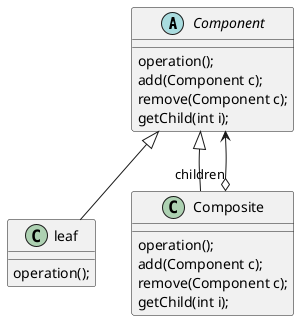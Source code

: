 @startuml

abstract class Component{
    operation();
    add(Component c);
    remove(Component c);
    getChild(int i);
}
class leaf{
    operation();
}
class Composite{
    operation();
    add(Component c);
    remove(Component c);
    getChild(int i);
}

Component <|-- leaf
Component <|-- Composite
Composite "children" o--> Component

@enduml